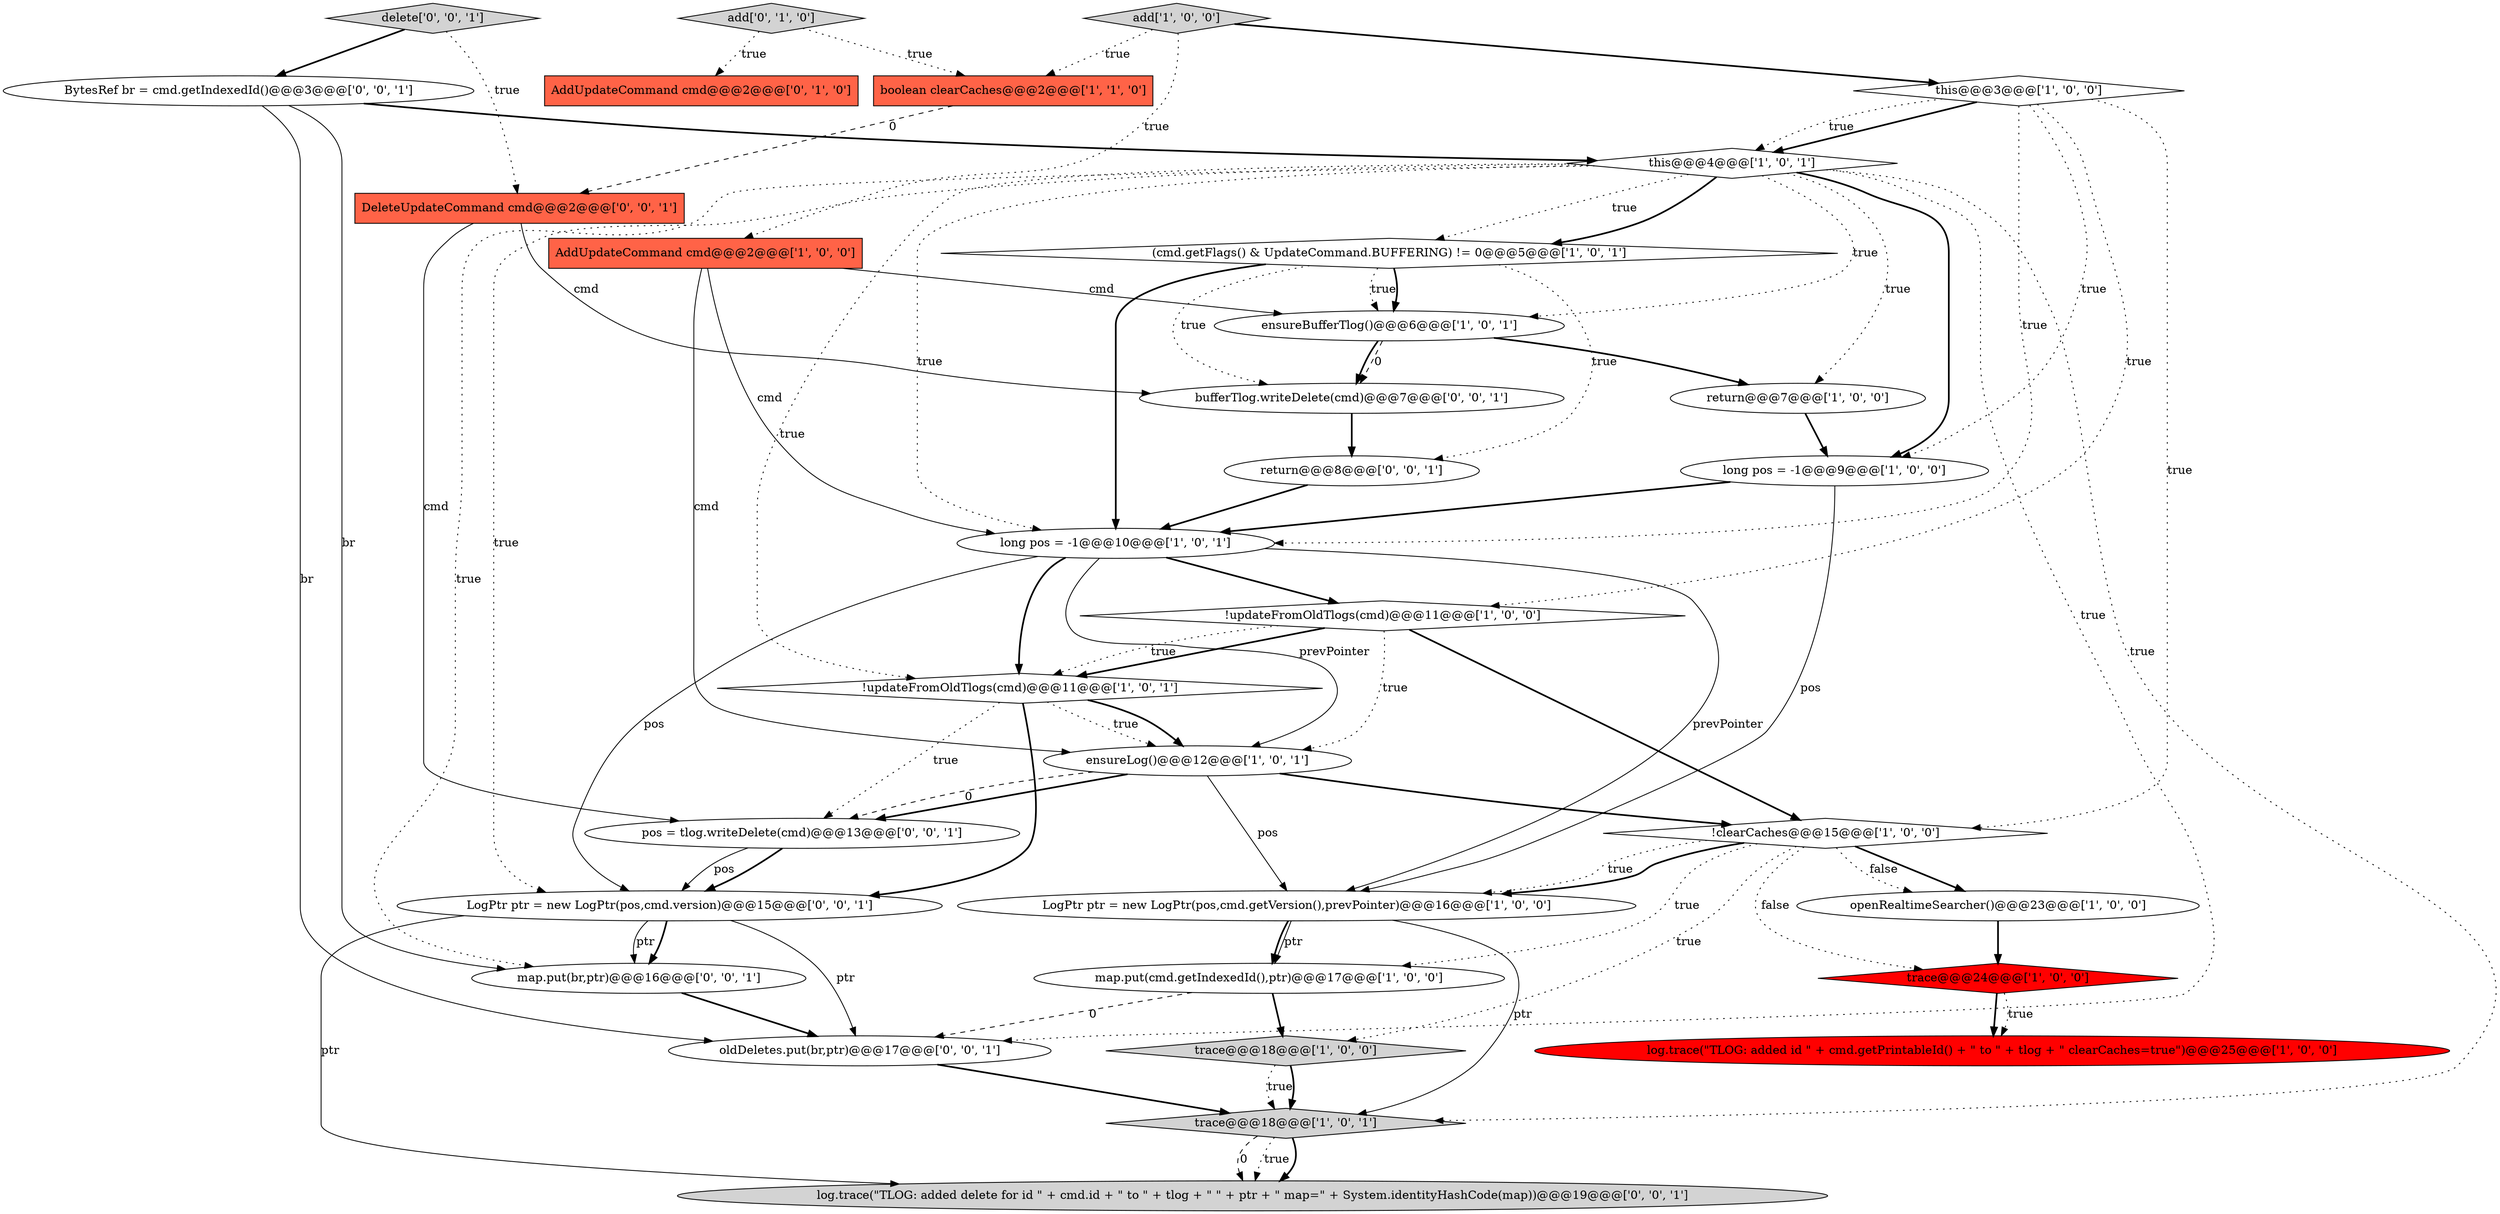 digraph {
5 [style = filled, label = "trace@@@18@@@['1', '0', '0']", fillcolor = lightgray, shape = diamond image = "AAA0AAABBB1BBB"];
4 [style = filled, label = "map.put(cmd.getIndexedId(),ptr)@@@17@@@['1', '0', '0']", fillcolor = white, shape = ellipse image = "AAA0AAABBB1BBB"];
1 [style = filled, label = "ensureBufferTlog()@@@6@@@['1', '0', '1']", fillcolor = white, shape = ellipse image = "AAA0AAABBB1BBB"];
15 [style = filled, label = "this@@@4@@@['1', '0', '1']", fillcolor = white, shape = diamond image = "AAA0AAABBB1BBB"];
28 [style = filled, label = "pos = tlog.writeDelete(cmd)@@@13@@@['0', '0', '1']", fillcolor = white, shape = ellipse image = "AAA0AAABBB3BBB"];
21 [style = filled, label = "AddUpdateCommand cmd@@@2@@@['0', '1', '0']", fillcolor = tomato, shape = box image = "AAA0AAABBB2BBB"];
16 [style = filled, label = "(cmd.getFlags() & UpdateCommand.BUFFERING) != 0@@@5@@@['1', '0', '1']", fillcolor = white, shape = diamond image = "AAA0AAABBB1BBB"];
20 [style = filled, label = "return@@@7@@@['1', '0', '0']", fillcolor = white, shape = ellipse image = "AAA0AAABBB1BBB"];
25 [style = filled, label = "map.put(br,ptr)@@@16@@@['0', '0', '1']", fillcolor = white, shape = ellipse image = "AAA0AAABBB3BBB"];
29 [style = filled, label = "DeleteUpdateCommand cmd@@@2@@@['0', '0', '1']", fillcolor = tomato, shape = box image = "AAA0AAABBB3BBB"];
30 [style = filled, label = "oldDeletes.put(br,ptr)@@@17@@@['0', '0', '1']", fillcolor = white, shape = ellipse image = "AAA0AAABBB3BBB"];
22 [style = filled, label = "add['0', '1', '0']", fillcolor = lightgray, shape = diamond image = "AAA0AAABBB2BBB"];
12 [style = filled, label = "!clearCaches@@@15@@@['1', '0', '0']", fillcolor = white, shape = diamond image = "AAA0AAABBB1BBB"];
17 [style = filled, label = "LogPtr ptr = new LogPtr(pos,cmd.getVersion(),prevPointer)@@@16@@@['1', '0', '0']", fillcolor = white, shape = ellipse image = "AAA0AAABBB1BBB"];
23 [style = filled, label = "delete['0', '0', '1']", fillcolor = lightgray, shape = diamond image = "AAA0AAABBB3BBB"];
6 [style = filled, label = "trace@@@24@@@['1', '0', '0']", fillcolor = red, shape = diamond image = "AAA1AAABBB1BBB"];
10 [style = filled, label = "this@@@3@@@['1', '0', '0']", fillcolor = white, shape = diamond image = "AAA0AAABBB1BBB"];
27 [style = filled, label = "return@@@8@@@['0', '0', '1']", fillcolor = white, shape = ellipse image = "AAA0AAABBB3BBB"];
0 [style = filled, label = "log.trace(\"TLOG: added id \" + cmd.getPrintableId() + \" to \" + tlog + \" clearCaches=true\")@@@25@@@['1', '0', '0']", fillcolor = red, shape = ellipse image = "AAA1AAABBB1BBB"];
19 [style = filled, label = "!updateFromOldTlogs(cmd)@@@11@@@['1', '0', '0']", fillcolor = white, shape = diamond image = "AAA0AAABBB1BBB"];
24 [style = filled, label = "BytesRef br = cmd.getIndexedId()@@@3@@@['0', '0', '1']", fillcolor = white, shape = ellipse image = "AAA0AAABBB3BBB"];
13 [style = filled, label = "openRealtimeSearcher()@@@23@@@['1', '0', '0']", fillcolor = white, shape = ellipse image = "AAA0AAABBB1BBB"];
26 [style = filled, label = "log.trace(\"TLOG: added delete for id \" + cmd.id + \" to \" + tlog + \" \" + ptr + \" map=\" + System.identityHashCode(map))@@@19@@@['0', '0', '1']", fillcolor = lightgray, shape = ellipse image = "AAA0AAABBB3BBB"];
11 [style = filled, label = "ensureLog()@@@12@@@['1', '0', '1']", fillcolor = white, shape = ellipse image = "AAA0AAABBB1BBB"];
8 [style = filled, label = "add['1', '0', '0']", fillcolor = lightgray, shape = diamond image = "AAA0AAABBB1BBB"];
2 [style = filled, label = "trace@@@18@@@['1', '0', '1']", fillcolor = lightgray, shape = diamond image = "AAA0AAABBB1BBB"];
31 [style = filled, label = "LogPtr ptr = new LogPtr(pos,cmd.version)@@@15@@@['0', '0', '1']", fillcolor = white, shape = ellipse image = "AAA0AAABBB3BBB"];
14 [style = filled, label = "long pos = -1@@@9@@@['1', '0', '0']", fillcolor = white, shape = ellipse image = "AAA0AAABBB1BBB"];
3 [style = filled, label = "AddUpdateCommand cmd@@@2@@@['1', '0', '0']", fillcolor = tomato, shape = box image = "AAA0AAABBB1BBB"];
7 [style = filled, label = "long pos = -1@@@10@@@['1', '0', '1']", fillcolor = white, shape = ellipse image = "AAA0AAABBB1BBB"];
9 [style = filled, label = "!updateFromOldTlogs(cmd)@@@11@@@['1', '0', '1']", fillcolor = white, shape = diamond image = "AAA0AAABBB1BBB"];
18 [style = filled, label = "boolean clearCaches@@@2@@@['1', '1', '0']", fillcolor = tomato, shape = box image = "AAA0AAABBB1BBB"];
32 [style = filled, label = "bufferTlog.writeDelete(cmd)@@@7@@@['0', '0', '1']", fillcolor = white, shape = ellipse image = "AAA0AAABBB3BBB"];
8->10 [style = bold, label=""];
2->26 [style = bold, label=""];
9->11 [style = bold, label=""];
25->30 [style = bold, label=""];
15->31 [style = dotted, label="true"];
14->17 [style = solid, label="pos"];
12->6 [style = dotted, label="false"];
16->7 [style = bold, label=""];
17->4 [style = solid, label="ptr"];
1->20 [style = bold, label=""];
4->30 [style = dashed, label="0"];
15->20 [style = dotted, label="true"];
15->7 [style = dotted, label="true"];
15->9 [style = dotted, label="true"];
14->7 [style = bold, label=""];
15->30 [style = dotted, label="true"];
7->9 [style = bold, label=""];
19->9 [style = bold, label=""];
19->11 [style = dotted, label="true"];
3->1 [style = solid, label="cmd"];
27->7 [style = bold, label=""];
16->32 [style = dotted, label="true"];
7->31 [style = solid, label="pos"];
6->0 [style = dotted, label="true"];
2->26 [style = dashed, label="0"];
23->29 [style = dotted, label="true"];
31->30 [style = solid, label="ptr"];
9->28 [style = dotted, label="true"];
17->2 [style = solid, label="ptr"];
18->29 [style = dashed, label="0"];
11->28 [style = bold, label=""];
12->17 [style = dotted, label="true"];
19->12 [style = bold, label=""];
15->2 [style = dotted, label="true"];
29->28 [style = solid, label="cmd"];
31->26 [style = solid, label="ptr"];
20->14 [style = bold, label=""];
7->11 [style = solid, label="prevPointer"];
11->12 [style = bold, label=""];
15->16 [style = dotted, label="true"];
3->11 [style = solid, label="cmd"];
16->1 [style = dotted, label="true"];
19->9 [style = dotted, label="true"];
8->18 [style = dotted, label="true"];
1->32 [style = bold, label=""];
12->4 [style = dotted, label="true"];
22->21 [style = dotted, label="true"];
31->25 [style = bold, label=""];
22->18 [style = dotted, label="true"];
15->14 [style = bold, label=""];
9->31 [style = bold, label=""];
9->11 [style = dotted, label="true"];
28->31 [style = bold, label=""];
12->17 [style = bold, label=""];
28->31 [style = solid, label="pos"];
32->27 [style = bold, label=""];
1->32 [style = dashed, label="0"];
8->3 [style = dotted, label="true"];
12->13 [style = bold, label=""];
16->1 [style = bold, label=""];
29->32 [style = solid, label="cmd"];
10->19 [style = dotted, label="true"];
2->26 [style = dotted, label="true"];
16->27 [style = dotted, label="true"];
13->6 [style = bold, label=""];
15->25 [style = dotted, label="true"];
7->19 [style = bold, label=""];
4->5 [style = bold, label=""];
7->17 [style = solid, label="prevPointer"];
17->4 [style = bold, label=""];
5->2 [style = dotted, label="true"];
24->15 [style = bold, label=""];
12->13 [style = dotted, label="false"];
24->30 [style = solid, label="br"];
31->25 [style = solid, label="ptr"];
10->12 [style = dotted, label="true"];
10->15 [style = bold, label=""];
24->25 [style = solid, label="br"];
3->7 [style = solid, label="cmd"];
6->0 [style = bold, label=""];
15->16 [style = bold, label=""];
10->14 [style = dotted, label="true"];
10->15 [style = dotted, label="true"];
11->28 [style = dashed, label="0"];
5->2 [style = bold, label=""];
23->24 [style = bold, label=""];
12->5 [style = dotted, label="true"];
11->17 [style = solid, label="pos"];
15->1 [style = dotted, label="true"];
30->2 [style = bold, label=""];
10->7 [style = dotted, label="true"];
}

